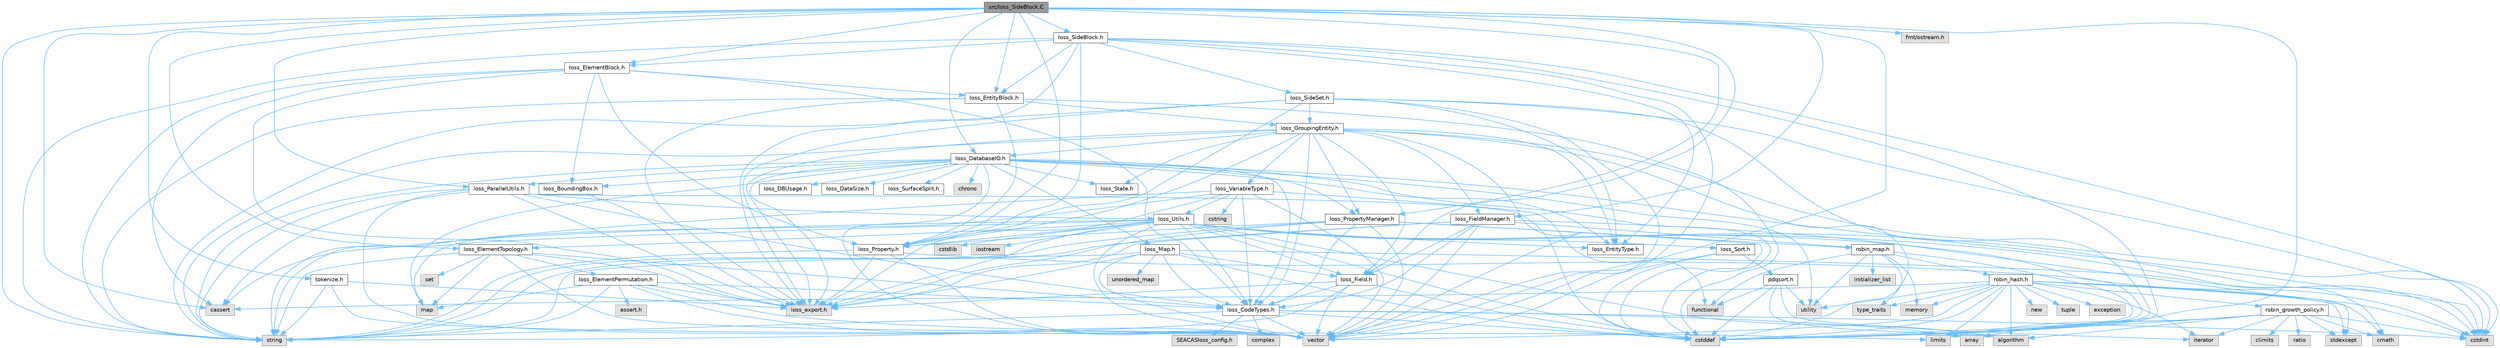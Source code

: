 digraph "src/Ioss_SideBlock.C"
{
 // INTERACTIVE_SVG=YES
 // LATEX_PDF_SIZE
  bgcolor="transparent";
  edge [fontname=Helvetica,fontsize=10,labelfontname=Helvetica,labelfontsize=10];
  node [fontname=Helvetica,fontsize=10,shape=box,height=0.2,width=0.4];
  Node1 [id="Node000001",label="src/Ioss_SideBlock.C",height=0.2,width=0.4,color="gray40", fillcolor="grey60", style="filled", fontcolor="black",tooltip=" "];
  Node1 -> Node2 [id="edge1_Node000001_Node000002",color="steelblue1",style="solid",tooltip=" "];
  Node2 [id="Node000002",label="Ioss_DatabaseIO.h",height=0.2,width=0.4,color="grey40", fillcolor="white", style="filled",URL="$Ioss__DatabaseIO_8h.html",tooltip=" "];
  Node2 -> Node3 [id="edge2_Node000002_Node000003",color="steelblue1",style="solid",tooltip=" "];
  Node3 [id="Node000003",label="ioss_export.h",height=0.2,width=0.4,color="grey60", fillcolor="#E0E0E0", style="filled",tooltip=" "];
  Node2 -> Node4 [id="edge3_Node000002_Node000004",color="steelblue1",style="solid",tooltip=" "];
  Node4 [id="Node000004",label="Ioss_BoundingBox.h",height=0.2,width=0.4,color="grey40", fillcolor="white", style="filled",URL="$Ioss__BoundingBox_8h.html",tooltip=" "];
  Node4 -> Node3 [id="edge4_Node000004_Node000003",color="steelblue1",style="solid",tooltip=" "];
  Node2 -> Node5 [id="edge5_Node000002_Node000005",color="steelblue1",style="solid",tooltip=" "];
  Node5 [id="Node000005",label="Ioss_CodeTypes.h",height=0.2,width=0.4,color="grey40", fillcolor="white", style="filled",URL="$Ioss__CodeTypes_8h.html",tooltip=" "];
  Node5 -> Node6 [id="edge6_Node000005_Node000006",color="steelblue1",style="solid",tooltip=" "];
  Node6 [id="Node000006",label="array",height=0.2,width=0.4,color="grey60", fillcolor="#E0E0E0", style="filled",tooltip=" "];
  Node5 -> Node7 [id="edge7_Node000005_Node000007",color="steelblue1",style="solid",tooltip=" "];
  Node7 [id="Node000007",label="cstddef",height=0.2,width=0.4,color="grey60", fillcolor="#E0E0E0", style="filled",tooltip=" "];
  Node5 -> Node8 [id="edge8_Node000005_Node000008",color="steelblue1",style="solid",tooltip=" "];
  Node8 [id="Node000008",label="cstdint",height=0.2,width=0.4,color="grey60", fillcolor="#E0E0E0", style="filled",tooltip=" "];
  Node5 -> Node9 [id="edge9_Node000005_Node000009",color="steelblue1",style="solid",tooltip=" "];
  Node9 [id="Node000009",label="string",height=0.2,width=0.4,color="grey60", fillcolor="#E0E0E0", style="filled",tooltip=" "];
  Node5 -> Node10 [id="edge10_Node000005_Node000010",color="steelblue1",style="solid",tooltip=" "];
  Node10 [id="Node000010",label="vector",height=0.2,width=0.4,color="grey60", fillcolor="#E0E0E0", style="filled",tooltip=" "];
  Node5 -> Node11 [id="edge11_Node000005_Node000011",color="steelblue1",style="solid",tooltip=" "];
  Node11 [id="Node000011",label="SEACASIoss_config.h",height=0.2,width=0.4,color="grey60", fillcolor="#E0E0E0", style="filled",tooltip=" "];
  Node5 -> Node12 [id="edge12_Node000005_Node000012",color="steelblue1",style="solid",tooltip=" "];
  Node12 [id="Node000012",label="complex",height=0.2,width=0.4,color="grey60", fillcolor="#E0E0E0", style="filled",tooltip=" "];
  Node2 -> Node13 [id="edge13_Node000002_Node000013",color="steelblue1",style="solid",tooltip=" "];
  Node13 [id="Node000013",label="Ioss_DBUsage.h",height=0.2,width=0.4,color="grey40", fillcolor="white", style="filled",URL="$Ioss__DBUsage_8h.html",tooltip=" "];
  Node2 -> Node14 [id="edge14_Node000002_Node000014",color="steelblue1",style="solid",tooltip=" "];
  Node14 [id="Node000014",label="Ioss_DataSize.h",height=0.2,width=0.4,color="grey40", fillcolor="white", style="filled",URL="$Ioss__DataSize_8h.html",tooltip=" "];
  Node2 -> Node15 [id="edge15_Node000002_Node000015",color="steelblue1",style="solid",tooltip=" "];
  Node15 [id="Node000015",label="Ioss_EntityType.h",height=0.2,width=0.4,color="grey40", fillcolor="white", style="filled",URL="$Ioss__EntityType_8h.html",tooltip=" "];
  Node2 -> Node16 [id="edge16_Node000002_Node000016",color="steelblue1",style="solid",tooltip=" "];
  Node16 [id="Node000016",label="Ioss_Map.h",height=0.2,width=0.4,color="grey40", fillcolor="white", style="filled",URL="$Ioss__Map_8h.html",tooltip=" "];
  Node16 -> Node3 [id="edge17_Node000016_Node000003",color="steelblue1",style="solid",tooltip=" "];
  Node16 -> Node5 [id="edge18_Node000016_Node000005",color="steelblue1",style="solid",tooltip=" "];
  Node16 -> Node17 [id="edge19_Node000016_Node000017",color="steelblue1",style="solid",tooltip=" "];
  Node17 [id="Node000017",label="Ioss_Field.h",height=0.2,width=0.4,color="grey40", fillcolor="white", style="filled",URL="$Ioss__Field_8h.html",tooltip=" "];
  Node17 -> Node3 [id="edge20_Node000017_Node000003",color="steelblue1",style="solid",tooltip=" "];
  Node17 -> Node5 [id="edge21_Node000017_Node000005",color="steelblue1",style="solid",tooltip=" "];
  Node17 -> Node7 [id="edge22_Node000017_Node000007",color="steelblue1",style="solid",tooltip=" "];
  Node17 -> Node9 [id="edge23_Node000017_Node000009",color="steelblue1",style="solid",tooltip=" "];
  Node17 -> Node10 [id="edge24_Node000017_Node000010",color="steelblue1",style="solid",tooltip=" "];
  Node16 -> Node7 [id="edge25_Node000016_Node000007",color="steelblue1",style="solid",tooltip=" "];
  Node16 -> Node8 [id="edge26_Node000016_Node000008",color="steelblue1",style="solid",tooltip=" "];
  Node16 -> Node9 [id="edge27_Node000016_Node000009",color="steelblue1",style="solid",tooltip=" "];
  Node16 -> Node10 [id="edge28_Node000016_Node000010",color="steelblue1",style="solid",tooltip=" "];
  Node16 -> Node18 [id="edge29_Node000016_Node000018",color="steelblue1",style="solid",tooltip=" "];
  Node18 [id="Node000018",label="unordered_map",height=0.2,width=0.4,color="grey60", fillcolor="#E0E0E0", style="filled",tooltip=" "];
  Node2 -> Node19 [id="edge30_Node000002_Node000019",color="steelblue1",style="solid",tooltip=" "];
  Node19 [id="Node000019",label="Ioss_ParallelUtils.h",height=0.2,width=0.4,color="grey40", fillcolor="white", style="filled",URL="$Ioss__ParallelUtils_8h.html",tooltip=" "];
  Node19 -> Node3 [id="edge31_Node000019_Node000003",color="steelblue1",style="solid",tooltip=" "];
  Node19 -> Node5 [id="edge32_Node000019_Node000005",color="steelblue1",style="solid",tooltip=" "];
  Node19 -> Node20 [id="edge33_Node000019_Node000020",color="steelblue1",style="solid",tooltip=" "];
  Node20 [id="Node000020",label="Ioss_Utils.h",height=0.2,width=0.4,color="grey40", fillcolor="white", style="filled",URL="$Ioss__Utils_8h.html",tooltip=" "];
  Node20 -> Node3 [id="edge34_Node000020_Node000003",color="steelblue1",style="solid",tooltip=" "];
  Node20 -> Node5 [id="edge35_Node000020_Node000005",color="steelblue1",style="solid",tooltip=" "];
  Node20 -> Node21 [id="edge36_Node000020_Node000021",color="steelblue1",style="solid",tooltip=" "];
  Node21 [id="Node000021",label="Ioss_ElementTopology.h",height=0.2,width=0.4,color="grey40", fillcolor="white", style="filled",URL="$Ioss__ElementTopology_8h.html",tooltip=" "];
  Node21 -> Node3 [id="edge37_Node000021_Node000003",color="steelblue1",style="solid",tooltip=" "];
  Node21 -> Node5 [id="edge38_Node000021_Node000005",color="steelblue1",style="solid",tooltip=" "];
  Node21 -> Node22 [id="edge39_Node000021_Node000022",color="steelblue1",style="solid",tooltip=" "];
  Node22 [id="Node000022",label="Ioss_ElementPermutation.h",height=0.2,width=0.4,color="grey40", fillcolor="white", style="filled",URL="$Ioss__ElementPermutation_8h.html",tooltip=" "];
  Node22 -> Node3 [id="edge40_Node000022_Node000003",color="steelblue1",style="solid",tooltip=" "];
  Node22 -> Node5 [id="edge41_Node000022_Node000005",color="steelblue1",style="solid",tooltip=" "];
  Node22 -> Node23 [id="edge42_Node000022_Node000023",color="steelblue1",style="solid",tooltip=" "];
  Node23 [id="Node000023",label="assert.h",height=0.2,width=0.4,color="grey60", fillcolor="#E0E0E0", style="filled",tooltip=" "];
  Node22 -> Node24 [id="edge43_Node000022_Node000024",color="steelblue1",style="solid",tooltip=" "];
  Node24 [id="Node000024",label="limits",height=0.2,width=0.4,color="grey60", fillcolor="#E0E0E0", style="filled",tooltip=" "];
  Node22 -> Node25 [id="edge44_Node000022_Node000025",color="steelblue1",style="solid",tooltip=" "];
  Node25 [id="Node000025",label="map",height=0.2,width=0.4,color="grey60", fillcolor="#E0E0E0", style="filled",tooltip=" "];
  Node22 -> Node9 [id="edge45_Node000022_Node000009",color="steelblue1",style="solid",tooltip=" "];
  Node22 -> Node10 [id="edge46_Node000022_Node000010",color="steelblue1",style="solid",tooltip=" "];
  Node21 -> Node25 [id="edge47_Node000021_Node000025",color="steelblue1",style="solid",tooltip=" "];
  Node21 -> Node26 [id="edge48_Node000021_Node000026",color="steelblue1",style="solid",tooltip=" "];
  Node26 [id="Node000026",label="set",height=0.2,width=0.4,color="grey60", fillcolor="#E0E0E0", style="filled",tooltip=" "];
  Node21 -> Node9 [id="edge49_Node000021_Node000009",color="steelblue1",style="solid",tooltip=" "];
  Node21 -> Node10 [id="edge50_Node000021_Node000010",color="steelblue1",style="solid",tooltip=" "];
  Node20 -> Node15 [id="edge51_Node000020_Node000015",color="steelblue1",style="solid",tooltip=" "];
  Node20 -> Node17 [id="edge52_Node000020_Node000017",color="steelblue1",style="solid",tooltip=" "];
  Node20 -> Node27 [id="edge53_Node000020_Node000027",color="steelblue1",style="solid",tooltip=" "];
  Node27 [id="Node000027",label="Ioss_Property.h",height=0.2,width=0.4,color="grey40", fillcolor="white", style="filled",URL="$Ioss__Property_8h.html",tooltip=" "];
  Node27 -> Node3 [id="edge54_Node000027_Node000003",color="steelblue1",style="solid",tooltip=" "];
  Node27 -> Node8 [id="edge55_Node000027_Node000008",color="steelblue1",style="solid",tooltip=" "];
  Node27 -> Node9 [id="edge56_Node000027_Node000009",color="steelblue1",style="solid",tooltip=" "];
  Node27 -> Node10 [id="edge57_Node000027_Node000010",color="steelblue1",style="solid",tooltip=" "];
  Node20 -> Node28 [id="edge58_Node000020_Node000028",color="steelblue1",style="solid",tooltip=" "];
  Node28 [id="Node000028",label="Ioss_Sort.h",height=0.2,width=0.4,color="grey40", fillcolor="white", style="filled",URL="$Ioss__Sort_8h.html",tooltip=" "];
  Node28 -> Node29 [id="edge59_Node000028_Node000029",color="steelblue1",style="solid",tooltip=" "];
  Node29 [id="Node000029",label="pdqsort.h",height=0.2,width=0.4,color="grey40", fillcolor="white", style="filled",URL="$pdqsort_8h.html",tooltip=" "];
  Node29 -> Node30 [id="edge60_Node000029_Node000030",color="steelblue1",style="solid",tooltip=" "];
  Node30 [id="Node000030",label="algorithm",height=0.2,width=0.4,color="grey60", fillcolor="#E0E0E0", style="filled",tooltip=" "];
  Node29 -> Node7 [id="edge61_Node000029_Node000007",color="steelblue1",style="solid",tooltip=" "];
  Node29 -> Node31 [id="edge62_Node000029_Node000031",color="steelblue1",style="solid",tooltip=" "];
  Node31 [id="Node000031",label="functional",height=0.2,width=0.4,color="grey60", fillcolor="#E0E0E0", style="filled",tooltip=" "];
  Node29 -> Node32 [id="edge63_Node000029_Node000032",color="steelblue1",style="solid",tooltip=" "];
  Node32 [id="Node000032",label="iterator",height=0.2,width=0.4,color="grey60", fillcolor="#E0E0E0", style="filled",tooltip=" "];
  Node29 -> Node33 [id="edge64_Node000029_Node000033",color="steelblue1",style="solid",tooltip=" "];
  Node33 [id="Node000033",label="utility",height=0.2,width=0.4,color="grey60", fillcolor="#E0E0E0", style="filled",tooltip=" "];
  Node28 -> Node7 [id="edge65_Node000028_Node000007",color="steelblue1",style="solid",tooltip=" "];
  Node28 -> Node10 [id="edge66_Node000028_Node000010",color="steelblue1",style="solid",tooltip=" "];
  Node20 -> Node30 [id="edge67_Node000020_Node000030",color="steelblue1",style="solid",tooltip=" "];
  Node20 -> Node34 [id="edge68_Node000020_Node000034",color="steelblue1",style="solid",tooltip=" "];
  Node34 [id="Node000034",label="cassert",height=0.2,width=0.4,color="grey60", fillcolor="#E0E0E0", style="filled",tooltip=" "];
  Node20 -> Node35 [id="edge69_Node000020_Node000035",color="steelblue1",style="solid",tooltip=" "];
  Node35 [id="Node000035",label="cmath",height=0.2,width=0.4,color="grey60", fillcolor="#E0E0E0", style="filled",tooltip=" "];
  Node20 -> Node7 [id="edge70_Node000020_Node000007",color="steelblue1",style="solid",tooltip=" "];
  Node20 -> Node8 [id="edge71_Node000020_Node000008",color="steelblue1",style="solid",tooltip=" "];
  Node20 -> Node36 [id="edge72_Node000020_Node000036",color="steelblue1",style="solid",tooltip=" "];
  Node36 [id="Node000036",label="cstdlib",height=0.2,width=0.4,color="grey60", fillcolor="#E0E0E0", style="filled",tooltip=" "];
  Node20 -> Node37 [id="edge73_Node000020_Node000037",color="steelblue1",style="solid",tooltip=" "];
  Node37 [id="Node000037",label="iostream",height=0.2,width=0.4,color="grey60", fillcolor="#E0E0E0", style="filled",tooltip=" "];
  Node20 -> Node38 [id="edge74_Node000020_Node000038",color="steelblue1",style="solid",tooltip=" "];
  Node38 [id="Node000038",label="stdexcept",height=0.2,width=0.4,color="grey60", fillcolor="#E0E0E0", style="filled",tooltip=" "];
  Node20 -> Node9 [id="edge75_Node000020_Node000009",color="steelblue1",style="solid",tooltip=" "];
  Node20 -> Node10 [id="edge76_Node000020_Node000010",color="steelblue1",style="solid",tooltip=" "];
  Node19 -> Node34 [id="edge77_Node000019_Node000034",color="steelblue1",style="solid",tooltip=" "];
  Node19 -> Node7 [id="edge78_Node000019_Node000007",color="steelblue1",style="solid",tooltip=" "];
  Node19 -> Node9 [id="edge79_Node000019_Node000009",color="steelblue1",style="solid",tooltip=" "];
  Node19 -> Node10 [id="edge80_Node000019_Node000010",color="steelblue1",style="solid",tooltip=" "];
  Node2 -> Node39 [id="edge81_Node000002_Node000039",color="steelblue1",style="solid",tooltip=" "];
  Node39 [id="Node000039",label="Ioss_PropertyManager.h",height=0.2,width=0.4,color="grey40", fillcolor="white", style="filled",URL="$Ioss__PropertyManager_8h.html",tooltip=" "];
  Node39 -> Node3 [id="edge82_Node000039_Node000003",color="steelblue1",style="solid",tooltip=" "];
  Node39 -> Node5 [id="edge83_Node000039_Node000005",color="steelblue1",style="solid",tooltip=" "];
  Node39 -> Node27 [id="edge84_Node000039_Node000027",color="steelblue1",style="solid",tooltip=" "];
  Node39 -> Node7 [id="edge85_Node000039_Node000007",color="steelblue1",style="solid",tooltip=" "];
  Node39 -> Node9 [id="edge86_Node000039_Node000009",color="steelblue1",style="solid",tooltip=" "];
  Node39 -> Node10 [id="edge87_Node000039_Node000010",color="steelblue1",style="solid",tooltip=" "];
  Node39 -> Node40 [id="edge88_Node000039_Node000040",color="steelblue1",style="solid",tooltip=" "];
  Node40 [id="Node000040",label="robin_map.h",height=0.2,width=0.4,color="grey40", fillcolor="white", style="filled",URL="$robin__map_8h.html",tooltip=" "];
  Node40 -> Node7 [id="edge89_Node000040_Node000007",color="steelblue1",style="solid",tooltip=" "];
  Node40 -> Node31 [id="edge90_Node000040_Node000031",color="steelblue1",style="solid",tooltip=" "];
  Node40 -> Node41 [id="edge91_Node000040_Node000041",color="steelblue1",style="solid",tooltip=" "];
  Node41 [id="Node000041",label="initializer_list",height=0.2,width=0.4,color="grey60", fillcolor="#E0E0E0", style="filled",tooltip=" "];
  Node40 -> Node42 [id="edge92_Node000040_Node000042",color="steelblue1",style="solid",tooltip=" "];
  Node42 [id="Node000042",label="memory",height=0.2,width=0.4,color="grey60", fillcolor="#E0E0E0", style="filled",tooltip=" "];
  Node40 -> Node43 [id="edge93_Node000040_Node000043",color="steelblue1",style="solid",tooltip=" "];
  Node43 [id="Node000043",label="type_traits",height=0.2,width=0.4,color="grey60", fillcolor="#E0E0E0", style="filled",tooltip=" "];
  Node40 -> Node33 [id="edge94_Node000040_Node000033",color="steelblue1",style="solid",tooltip=" "];
  Node40 -> Node44 [id="edge95_Node000040_Node000044",color="steelblue1",style="solid",tooltip=" "];
  Node44 [id="Node000044",label="robin_hash.h",height=0.2,width=0.4,color="grey40", fillcolor="white", style="filled",URL="$robin__hash_8h.html",tooltip=" "];
  Node44 -> Node30 [id="edge96_Node000044_Node000030",color="steelblue1",style="solid",tooltip=" "];
  Node44 -> Node34 [id="edge97_Node000044_Node000034",color="steelblue1",style="solid",tooltip=" "];
  Node44 -> Node35 [id="edge98_Node000044_Node000035",color="steelblue1",style="solid",tooltip=" "];
  Node44 -> Node7 [id="edge99_Node000044_Node000007",color="steelblue1",style="solid",tooltip=" "];
  Node44 -> Node8 [id="edge100_Node000044_Node000008",color="steelblue1",style="solid",tooltip=" "];
  Node44 -> Node45 [id="edge101_Node000044_Node000045",color="steelblue1",style="solid",tooltip=" "];
  Node45 [id="Node000045",label="exception",height=0.2,width=0.4,color="grey60", fillcolor="#E0E0E0", style="filled",tooltip=" "];
  Node44 -> Node32 [id="edge102_Node000044_Node000032",color="steelblue1",style="solid",tooltip=" "];
  Node44 -> Node24 [id="edge103_Node000044_Node000024",color="steelblue1",style="solid",tooltip=" "];
  Node44 -> Node42 [id="edge104_Node000044_Node000042",color="steelblue1",style="solid",tooltip=" "];
  Node44 -> Node46 [id="edge105_Node000044_Node000046",color="steelblue1",style="solid",tooltip=" "];
  Node46 [id="Node000046",label="new",height=0.2,width=0.4,color="grey60", fillcolor="#E0E0E0", style="filled",tooltip=" "];
  Node44 -> Node38 [id="edge106_Node000044_Node000038",color="steelblue1",style="solid",tooltip=" "];
  Node44 -> Node47 [id="edge107_Node000044_Node000047",color="steelblue1",style="solid",tooltip=" "];
  Node47 [id="Node000047",label="tuple",height=0.2,width=0.4,color="grey60", fillcolor="#E0E0E0", style="filled",tooltip=" "];
  Node44 -> Node43 [id="edge108_Node000044_Node000043",color="steelblue1",style="solid",tooltip=" "];
  Node44 -> Node33 [id="edge109_Node000044_Node000033",color="steelblue1",style="solid",tooltip=" "];
  Node44 -> Node10 [id="edge110_Node000044_Node000010",color="steelblue1",style="solid",tooltip=" "];
  Node44 -> Node48 [id="edge111_Node000044_Node000048",color="steelblue1",style="solid",tooltip=" "];
  Node48 [id="Node000048",label="robin_growth_policy.h",height=0.2,width=0.4,color="grey40", fillcolor="white", style="filled",URL="$robin__growth__policy_8h.html",tooltip=" "];
  Node48 -> Node30 [id="edge112_Node000048_Node000030",color="steelblue1",style="solid",tooltip=" "];
  Node48 -> Node6 [id="edge113_Node000048_Node000006",color="steelblue1",style="solid",tooltip=" "];
  Node48 -> Node49 [id="edge114_Node000048_Node000049",color="steelblue1",style="solid",tooltip=" "];
  Node49 [id="Node000049",label="climits",height=0.2,width=0.4,color="grey60", fillcolor="#E0E0E0", style="filled",tooltip=" "];
  Node48 -> Node35 [id="edge115_Node000048_Node000035",color="steelblue1",style="solid",tooltip=" "];
  Node48 -> Node7 [id="edge116_Node000048_Node000007",color="steelblue1",style="solid",tooltip=" "];
  Node48 -> Node8 [id="edge117_Node000048_Node000008",color="steelblue1",style="solid",tooltip=" "];
  Node48 -> Node32 [id="edge118_Node000048_Node000032",color="steelblue1",style="solid",tooltip=" "];
  Node48 -> Node24 [id="edge119_Node000048_Node000024",color="steelblue1",style="solid",tooltip=" "];
  Node48 -> Node50 [id="edge120_Node000048_Node000050",color="steelblue1",style="solid",tooltip=" "];
  Node50 [id="Node000050",label="ratio",height=0.2,width=0.4,color="grey60", fillcolor="#E0E0E0", style="filled",tooltip=" "];
  Node48 -> Node38 [id="edge121_Node000048_Node000038",color="steelblue1",style="solid",tooltip=" "];
  Node2 -> Node51 [id="edge122_Node000002_Node000051",color="steelblue1",style="solid",tooltip=" "];
  Node51 [id="Node000051",label="Ioss_State.h",height=0.2,width=0.4,color="grey40", fillcolor="white", style="filled",URL="$Ioss__State_8h.html",tooltip=" "];
  Node2 -> Node52 [id="edge123_Node000002_Node000052",color="steelblue1",style="solid",tooltip=" "];
  Node52 [id="Node000052",label="Ioss_SurfaceSplit.h",height=0.2,width=0.4,color="grey40", fillcolor="white", style="filled",URL="$Ioss__SurfaceSplit_8h.html",tooltip=" "];
  Node2 -> Node53 [id="edge124_Node000002_Node000053",color="steelblue1",style="solid",tooltip=" "];
  Node53 [id="Node000053",label="chrono",height=0.2,width=0.4,color="grey60", fillcolor="#E0E0E0", style="filled",tooltip=" "];
  Node2 -> Node7 [id="edge125_Node000002_Node000007",color="steelblue1",style="solid",tooltip=" "];
  Node2 -> Node8 [id="edge126_Node000002_Node000008",color="steelblue1",style="solid",tooltip=" "];
  Node2 -> Node25 [id="edge127_Node000002_Node000025",color="steelblue1",style="solid",tooltip=" "];
  Node2 -> Node9 [id="edge128_Node000002_Node000009",color="steelblue1",style="solid",tooltip=" "];
  Node2 -> Node33 [id="edge129_Node000002_Node000033",color="steelblue1",style="solid",tooltip=" "];
  Node2 -> Node10 [id="edge130_Node000002_Node000010",color="steelblue1",style="solid",tooltip=" "];
  Node1 -> Node54 [id="edge131_Node000001_Node000054",color="steelblue1",style="solid",tooltip=" "];
  Node54 [id="Node000054",label="Ioss_ElementBlock.h",height=0.2,width=0.4,color="grey40", fillcolor="white", style="filled",URL="$Ioss__ElementBlock_8h.html",tooltip=" "];
  Node54 -> Node3 [id="edge132_Node000054_Node000003",color="steelblue1",style="solid",tooltip=" "];
  Node54 -> Node4 [id="edge133_Node000054_Node000004",color="steelblue1",style="solid",tooltip=" "];
  Node54 -> Node5 [id="edge134_Node000054_Node000005",color="steelblue1",style="solid",tooltip=" "];
  Node54 -> Node55 [id="edge135_Node000054_Node000055",color="steelblue1",style="solid",tooltip=" "];
  Node55 [id="Node000055",label="Ioss_EntityBlock.h",height=0.2,width=0.4,color="grey40", fillcolor="white", style="filled",URL="$Ioss__EntityBlock_8h.html",tooltip=" "];
  Node55 -> Node3 [id="edge136_Node000055_Node000003",color="steelblue1",style="solid",tooltip=" "];
  Node55 -> Node56 [id="edge137_Node000055_Node000056",color="steelblue1",style="solid",tooltip=" "];
  Node56 [id="Node000056",label="Ioss_GroupingEntity.h",height=0.2,width=0.4,color="grey40", fillcolor="white", style="filled",URL="$Ioss__GroupingEntity_8h.html",tooltip=" "];
  Node56 -> Node3 [id="edge138_Node000056_Node000003",color="steelblue1",style="solid",tooltip=" "];
  Node56 -> Node5 [id="edge139_Node000056_Node000005",color="steelblue1",style="solid",tooltip=" "];
  Node56 -> Node2 [id="edge140_Node000056_Node000002",color="steelblue1",style="solid",tooltip=" "];
  Node56 -> Node15 [id="edge141_Node000056_Node000015",color="steelblue1",style="solid",tooltip=" "];
  Node56 -> Node17 [id="edge142_Node000056_Node000017",color="steelblue1",style="solid",tooltip=" "];
  Node56 -> Node57 [id="edge143_Node000056_Node000057",color="steelblue1",style="solid",tooltip=" "];
  Node57 [id="Node000057",label="Ioss_FieldManager.h",height=0.2,width=0.4,color="grey40", fillcolor="white", style="filled",URL="$Ioss__FieldManager_8h.html",tooltip=" "];
  Node57 -> Node3 [id="edge144_Node000057_Node000003",color="steelblue1",style="solid",tooltip=" "];
  Node57 -> Node5 [id="edge145_Node000057_Node000005",color="steelblue1",style="solid",tooltip=" "];
  Node57 -> Node17 [id="edge146_Node000057_Node000017",color="steelblue1",style="solid",tooltip=" "];
  Node57 -> Node7 [id="edge147_Node000057_Node000007",color="steelblue1",style="solid",tooltip=" "];
  Node57 -> Node9 [id="edge148_Node000057_Node000009",color="steelblue1",style="solid",tooltip=" "];
  Node57 -> Node10 [id="edge149_Node000057_Node000010",color="steelblue1",style="solid",tooltip=" "];
  Node57 -> Node40 [id="edge150_Node000057_Node000040",color="steelblue1",style="solid",tooltip=" "];
  Node56 -> Node27 [id="edge151_Node000056_Node000027",color="steelblue1",style="solid",tooltip=" "];
  Node56 -> Node39 [id="edge152_Node000056_Node000039",color="steelblue1",style="solid",tooltip=" "];
  Node56 -> Node51 [id="edge153_Node000056_Node000051",color="steelblue1",style="solid",tooltip=" "];
  Node56 -> Node58 [id="edge154_Node000056_Node000058",color="steelblue1",style="solid",tooltip=" "];
  Node58 [id="Node000058",label="Ioss_VariableType.h",height=0.2,width=0.4,color="grey40", fillcolor="white", style="filled",URL="$Ioss__VariableType_8h.html",tooltip=" "];
  Node58 -> Node3 [id="edge155_Node000058_Node000003",color="steelblue1",style="solid",tooltip=" "];
  Node58 -> Node5 [id="edge156_Node000058_Node000005",color="steelblue1",style="solid",tooltip=" "];
  Node58 -> Node20 [id="edge157_Node000058_Node000020",color="steelblue1",style="solid",tooltip=" "];
  Node58 -> Node59 [id="edge158_Node000058_Node000059",color="steelblue1",style="solid",tooltip=" "];
  Node59 [id="Node000059",label="cstring",height=0.2,width=0.4,color="grey60", fillcolor="#E0E0E0", style="filled",tooltip=" "];
  Node58 -> Node31 [id="edge159_Node000058_Node000031",color="steelblue1",style="solid",tooltip=" "];
  Node58 -> Node25 [id="edge160_Node000058_Node000025",color="steelblue1",style="solid",tooltip=" "];
  Node58 -> Node9 [id="edge161_Node000058_Node000009",color="steelblue1",style="solid",tooltip=" "];
  Node58 -> Node10 [id="edge162_Node000058_Node000010",color="steelblue1",style="solid",tooltip=" "];
  Node56 -> Node7 [id="edge163_Node000056_Node000007",color="steelblue1",style="solid",tooltip=" "];
  Node56 -> Node8 [id="edge164_Node000056_Node000008",color="steelblue1",style="solid",tooltip=" "];
  Node56 -> Node9 [id="edge165_Node000056_Node000009",color="steelblue1",style="solid",tooltip=" "];
  Node56 -> Node10 [id="edge166_Node000056_Node000010",color="steelblue1",style="solid",tooltip=" "];
  Node55 -> Node27 [id="edge167_Node000055_Node000027",color="steelblue1",style="solid",tooltip=" "];
  Node55 -> Node7 [id="edge168_Node000055_Node000007",color="steelblue1",style="solid",tooltip=" "];
  Node55 -> Node9 [id="edge169_Node000055_Node000009",color="steelblue1",style="solid",tooltip=" "];
  Node54 -> Node27 [id="edge170_Node000054_Node000027",color="steelblue1",style="solid",tooltip=" "];
  Node54 -> Node34 [id="edge171_Node000054_Node000034",color="steelblue1",style="solid",tooltip=" "];
  Node54 -> Node9 [id="edge172_Node000054_Node000009",color="steelblue1",style="solid",tooltip=" "];
  Node1 -> Node21 [id="edge173_Node000001_Node000021",color="steelblue1",style="solid",tooltip=" "];
  Node1 -> Node55 [id="edge174_Node000001_Node000055",color="steelblue1",style="solid",tooltip=" "];
  Node1 -> Node17 [id="edge175_Node000001_Node000017",color="steelblue1",style="solid",tooltip=" "];
  Node1 -> Node27 [id="edge176_Node000001_Node000027",color="steelblue1",style="solid",tooltip=" "];
  Node1 -> Node60 [id="edge177_Node000001_Node000060",color="steelblue1",style="solid",tooltip=" "];
  Node60 [id="Node000060",label="Ioss_SideBlock.h",height=0.2,width=0.4,color="grey40", fillcolor="white", style="filled",URL="$Ioss__SideBlock_8h.html",tooltip=" "];
  Node60 -> Node3 [id="edge178_Node000060_Node000003",color="steelblue1",style="solid",tooltip=" "];
  Node60 -> Node54 [id="edge179_Node000060_Node000054",color="steelblue1",style="solid",tooltip=" "];
  Node60 -> Node55 [id="edge180_Node000060_Node000055",color="steelblue1",style="solid",tooltip=" "];
  Node60 -> Node15 [id="edge181_Node000060_Node000015",color="steelblue1",style="solid",tooltip=" "];
  Node60 -> Node27 [id="edge182_Node000060_Node000027",color="steelblue1",style="solid",tooltip=" "];
  Node60 -> Node61 [id="edge183_Node000060_Node000061",color="steelblue1",style="solid",tooltip=" "];
  Node61 [id="Node000061",label="Ioss_SideSet.h",height=0.2,width=0.4,color="grey40", fillcolor="white", style="filled",URL="$Ioss__SideSet_8h.html",tooltip=" "];
  Node61 -> Node3 [id="edge184_Node000061_Node000003",color="steelblue1",style="solid",tooltip=" "];
  Node61 -> Node15 [id="edge185_Node000061_Node000015",color="steelblue1",style="solid",tooltip=" "];
  Node61 -> Node56 [id="edge186_Node000061_Node000056",color="steelblue1",style="solid",tooltip=" "];
  Node61 -> Node27 [id="edge187_Node000061_Node000027",color="steelblue1",style="solid",tooltip=" "];
  Node61 -> Node7 [id="edge188_Node000061_Node000007",color="steelblue1",style="solid",tooltip=" "];
  Node61 -> Node8 [id="edge189_Node000061_Node000008",color="steelblue1",style="solid",tooltip=" "];
  Node61 -> Node9 [id="edge190_Node000061_Node000009",color="steelblue1",style="solid",tooltip=" "];
  Node61 -> Node10 [id="edge191_Node000061_Node000010",color="steelblue1",style="solid",tooltip=" "];
  Node60 -> Node7 [id="edge192_Node000060_Node000007",color="steelblue1",style="solid",tooltip=" "];
  Node60 -> Node8 [id="edge193_Node000060_Node000008",color="steelblue1",style="solid",tooltip=" "];
  Node60 -> Node9 [id="edge194_Node000060_Node000009",color="steelblue1",style="solid",tooltip=" "];
  Node60 -> Node10 [id="edge195_Node000060_Node000010",color="steelblue1",style="solid",tooltip=" "];
  Node1 -> Node34 [id="edge196_Node000001_Node000034",color="steelblue1",style="solid",tooltip=" "];
  Node1 -> Node7 [id="edge197_Node000001_Node000007",color="steelblue1",style="solid",tooltip=" "];
  Node1 -> Node62 [id="edge198_Node000001_Node000062",color="steelblue1",style="solid",tooltip=" "];
  Node62 [id="Node000062",label="fmt/ostream.h",height=0.2,width=0.4,color="grey60", fillcolor="#E0E0E0", style="filled",tooltip=" "];
  Node1 -> Node9 [id="edge199_Node000001_Node000009",color="steelblue1",style="solid",tooltip=" "];
  Node1 -> Node63 [id="edge200_Node000001_Node000063",color="steelblue1",style="solid",tooltip=" "];
  Node63 [id="Node000063",label="tokenize.h",height=0.2,width=0.4,color="grey40", fillcolor="white", style="filled",URL="$tokenize_8h.html",tooltip=" "];
  Node63 -> Node3 [id="edge201_Node000063_Node000003",color="steelblue1",style="solid",tooltip=" "];
  Node63 -> Node9 [id="edge202_Node000063_Node000009",color="steelblue1",style="solid",tooltip=" "];
  Node63 -> Node10 [id="edge203_Node000063_Node000010",color="steelblue1",style="solid",tooltip=" "];
  Node1 -> Node10 [id="edge204_Node000001_Node000010",color="steelblue1",style="solid",tooltip=" "];
  Node1 -> Node57 [id="edge205_Node000001_Node000057",color="steelblue1",style="solid",tooltip=" "];
  Node1 -> Node19 [id="edge206_Node000001_Node000019",color="steelblue1",style="solid",tooltip=" "];
  Node1 -> Node39 [id="edge207_Node000001_Node000039",color="steelblue1",style="solid",tooltip=" "];
}
